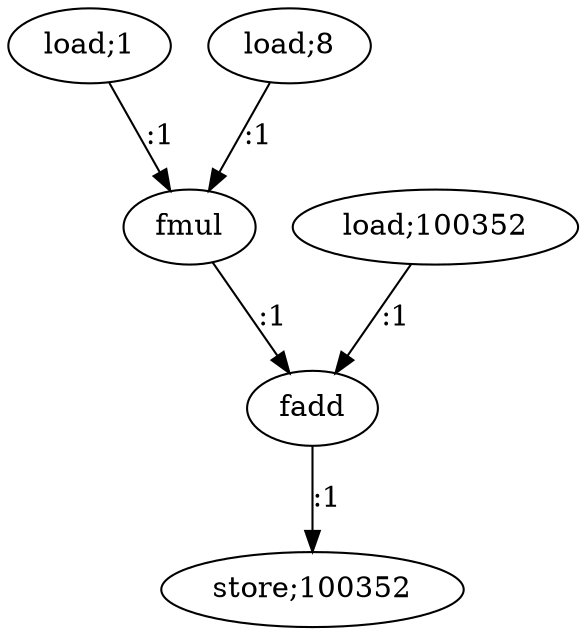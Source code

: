 digraph  {
   0 [label="load;1"];
   1 [label="fmul"];
   2 [label="fadd"];
   3 [label="store;100352"];
   4 [label="load;100352"];
   5 [label="load;8"];

   0->1 [label=":1"]
   1->2 [label=":1"]
   2->3 [label=":1"]
   4->2 [label=":1"]
   5->1 [label=":1"]
}
